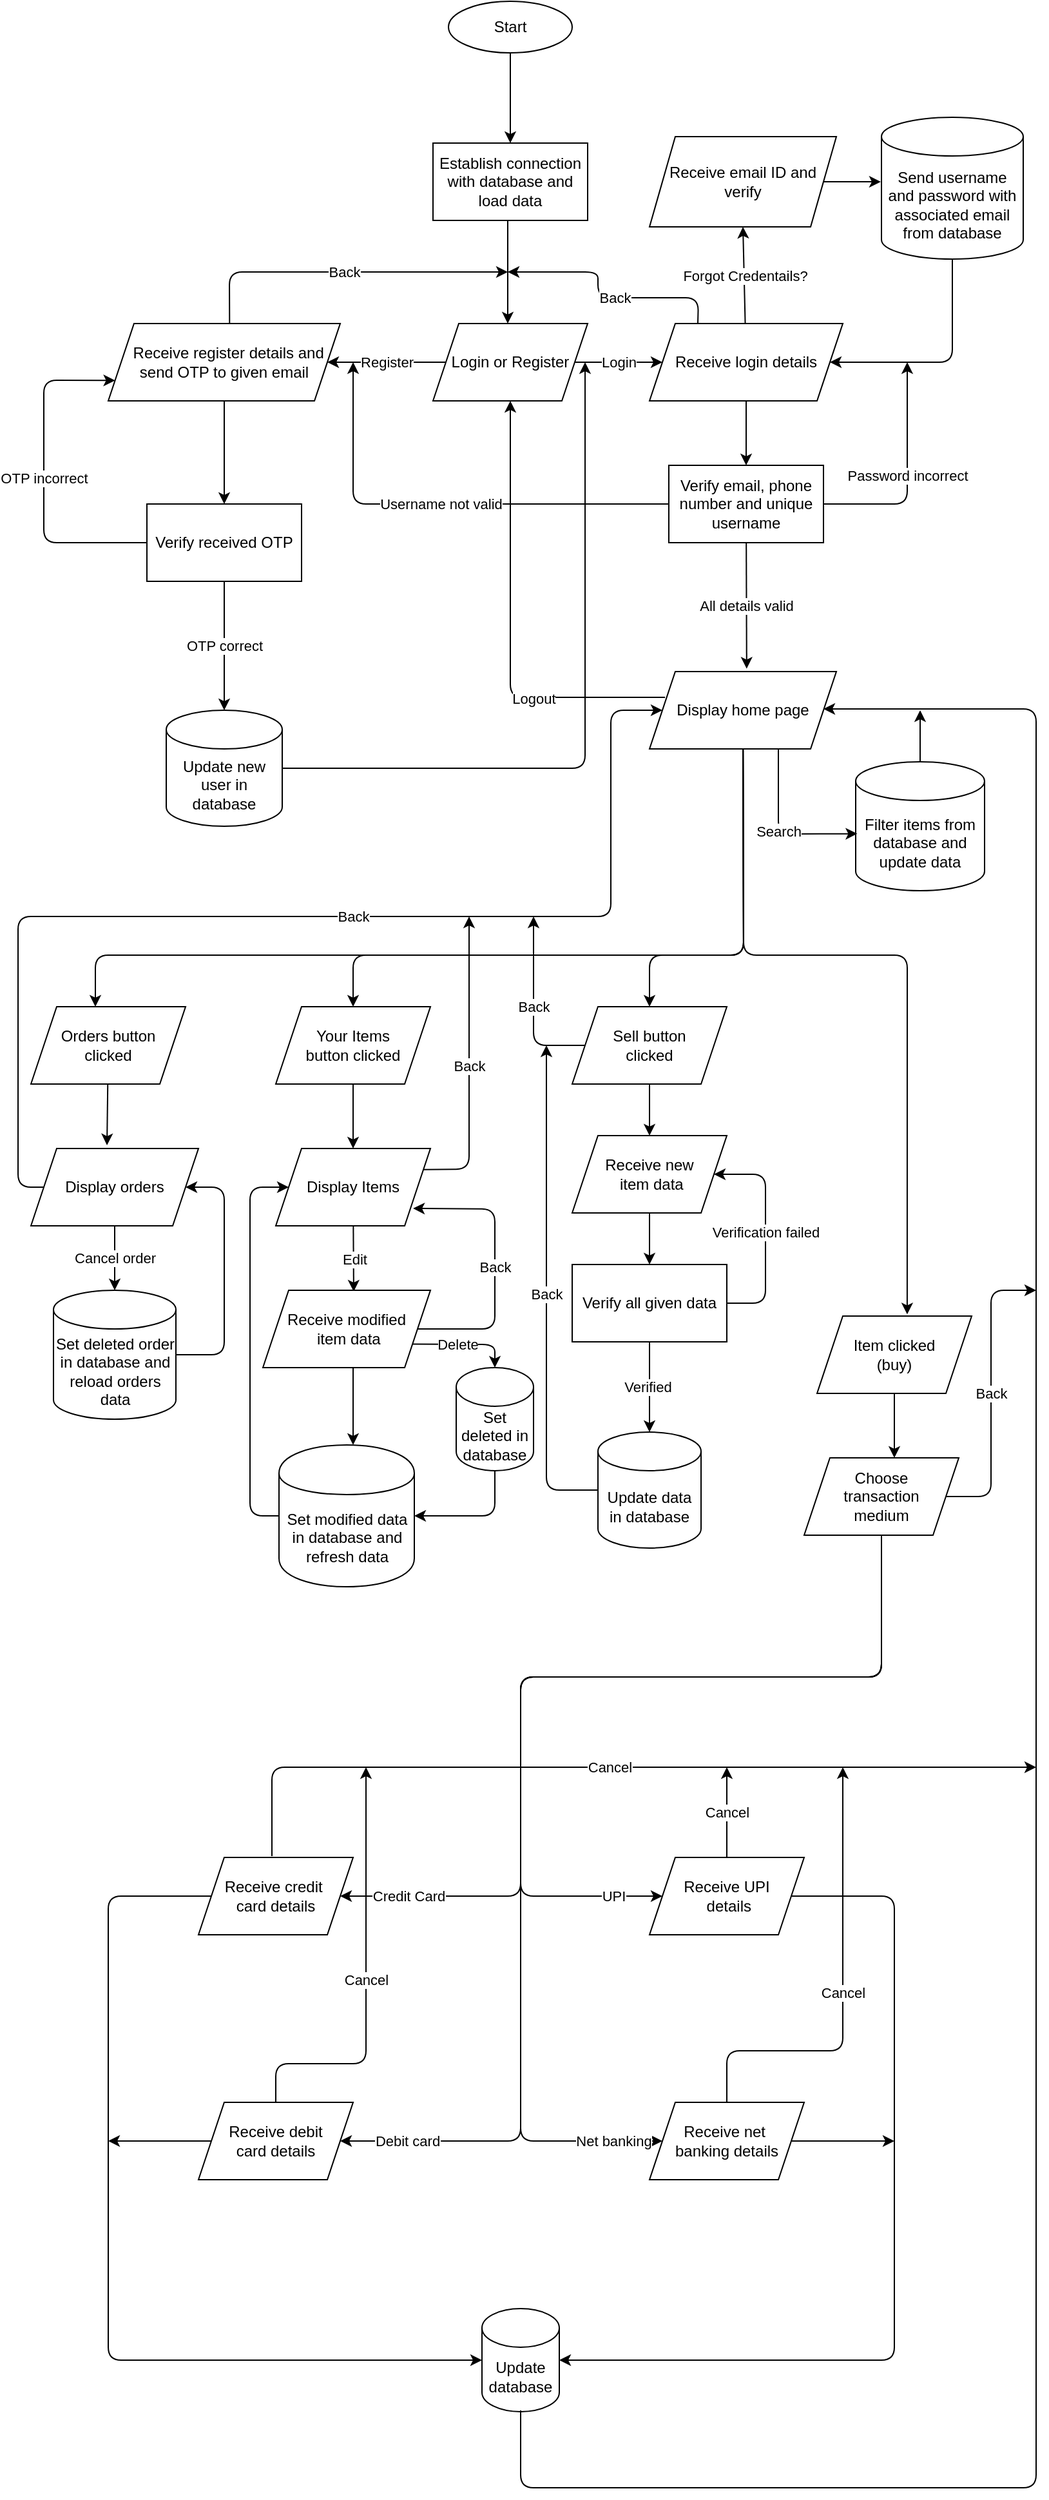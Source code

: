 <mxfile version="15.1.4" type="github">
  <diagram id="v8a2AImK6Y1Kj5C-OFho" name="Page-1">
    <mxGraphModel dx="733" dy="1255" grid="1" gridSize="10" guides="1" tooltips="1" connect="1" arrows="1" fold="1" page="1" pageScale="1" pageWidth="827" pageHeight="1169" background="none" math="0" shadow="0">
      <root>
        <mxCell id="0" />
        <mxCell id="1" parent="0" />
        <mxCell id="FD6uZ6-jMCt1QQ3MNHTS-6" value="" style="edgeStyle=orthogonalEdgeStyle;orthogonalLoop=1;jettySize=auto;html=1;fillColor=#e1d5e7;" parent="1" source="FD6uZ6-jMCt1QQ3MNHTS-4" target="FD6uZ6-jMCt1QQ3MNHTS-5" edge="1">
          <mxGeometry relative="1" as="geometry" />
        </mxCell>
        <mxCell id="FD6uZ6-jMCt1QQ3MNHTS-4" value="Start" style="ellipse;whiteSpace=wrap;html=1;" parent="1" vertex="1">
          <mxGeometry x="354" y="20" width="96" height="40" as="geometry" />
        </mxCell>
        <mxCell id="FD6uZ6-jMCt1QQ3MNHTS-8" value="" style="edgeStyle=orthogonalEdgeStyle;orthogonalLoop=1;jettySize=auto;html=1;" parent="1" source="FD6uZ6-jMCt1QQ3MNHTS-5" target="FD6uZ6-jMCt1QQ3MNHTS-7" edge="1">
          <mxGeometry relative="1" as="geometry">
            <Array as="points">
              <mxPoint x="400" y="230" />
              <mxPoint x="400" y="230" />
            </Array>
          </mxGeometry>
        </mxCell>
        <mxCell id="FD6uZ6-jMCt1QQ3MNHTS-5" value="Establish connection with database and load data" style="whiteSpace=wrap;html=1;" parent="1" vertex="1">
          <mxGeometry x="342" y="130" width="120" height="60" as="geometry" />
        </mxCell>
        <mxCell id="FD6uZ6-jMCt1QQ3MNHTS-7" value="Login or Register" style="shape=parallelogram;perimeter=parallelogramPerimeter;whiteSpace=wrap;html=1;fixedSize=1;" parent="1" vertex="1">
          <mxGeometry x="342" y="270" width="120" height="60" as="geometry" />
        </mxCell>
        <mxCell id="FD6uZ6-jMCt1QQ3MNHTS-27" value="" style="edgeStyle=orthogonalEdgeStyle;orthogonalLoop=1;jettySize=auto;html=1;" parent="1" source="FD6uZ6-jMCt1QQ3MNHTS-9" target="FD6uZ6-jMCt1QQ3MNHTS-26" edge="1">
          <mxGeometry relative="1" as="geometry" />
        </mxCell>
        <mxCell id="FD6uZ6-jMCt1QQ3MNHTS-9" value="Receive login details" style="shape=parallelogram;perimeter=parallelogramPerimeter;whiteSpace=wrap;html=1;fixedSize=1;" parent="1" vertex="1">
          <mxGeometry x="510" y="270" width="150" height="60" as="geometry" />
        </mxCell>
        <mxCell id="FD6uZ6-jMCt1QQ3MNHTS-13" value="" style="endArrow=classic;html=1;exitX=1;exitY=0.5;exitDx=0;exitDy=0;" parent="1" source="FD6uZ6-jMCt1QQ3MNHTS-7" target="FD6uZ6-jMCt1QQ3MNHTS-9" edge="1">
          <mxGeometry relative="1" as="geometry">
            <mxPoint x="460" y="300" as="sourcePoint" />
            <mxPoint x="550" y="299.8" as="targetPoint" />
          </mxGeometry>
        </mxCell>
        <mxCell id="FD6uZ6-jMCt1QQ3MNHTS-14" value="Login" style="edgeLabel;resizable=0;html=1;align=center;verticalAlign=middle;" parent="FD6uZ6-jMCt1QQ3MNHTS-13" connectable="0" vertex="1">
          <mxGeometry relative="1" as="geometry" />
        </mxCell>
        <mxCell id="FD6uZ6-jMCt1QQ3MNHTS-17" value="" style="endArrow=classic;html=1;entryX=0.5;entryY=1;entryDx=0;entryDy=0;" parent="1" source="FD6uZ6-jMCt1QQ3MNHTS-9" target="FD6uZ6-jMCt1QQ3MNHTS-19" edge="1">
          <mxGeometry relative="1" as="geometry">
            <mxPoint x="635" y="170" as="sourcePoint" />
            <mxPoint x="635" y="170" as="targetPoint" />
          </mxGeometry>
        </mxCell>
        <mxCell id="FD6uZ6-jMCt1QQ3MNHTS-18" value="Forgot Credentails?" style="edgeLabel;resizable=0;html=1;align=center;verticalAlign=middle;" parent="FD6uZ6-jMCt1QQ3MNHTS-17" connectable="0" vertex="1">
          <mxGeometry relative="1" as="geometry" />
        </mxCell>
        <mxCell id="FD6uZ6-jMCt1QQ3MNHTS-19" value="Receive email ID and verify" style="shape=parallelogram;perimeter=parallelogramPerimeter;whiteSpace=wrap;html=1;fixedSize=1;" parent="1" vertex="1">
          <mxGeometry x="510" y="125" width="145" height="70" as="geometry" />
        </mxCell>
        <mxCell id="FD6uZ6-jMCt1QQ3MNHTS-22" value="" style="endArrow=classic;html=1;entryX=-0.005;entryY=0.455;entryDx=0;entryDy=0;entryPerimeter=0;" parent="1" source="FD6uZ6-jMCt1QQ3MNHTS-19" target="FD6uZ6-jMCt1QQ3MNHTS-23" edge="1">
          <mxGeometry width="50" height="50" relative="1" as="geometry">
            <mxPoint x="655" y="210" as="sourcePoint" />
            <mxPoint x="700" y="160" as="targetPoint" />
          </mxGeometry>
        </mxCell>
        <mxCell id="FD6uZ6-jMCt1QQ3MNHTS-23" value="Send username and password with associated email from database" style="shape=cylinder3;whiteSpace=wrap;html=1;boundedLbl=1;backgroundOutline=1;size=15;" parent="1" vertex="1">
          <mxGeometry x="690" y="110" width="110" height="110" as="geometry" />
        </mxCell>
        <mxCell id="FD6uZ6-jMCt1QQ3MNHTS-25" value="" style="endArrow=classic;html=1;entryX=1;entryY=0.5;entryDx=0;entryDy=0;exitX=0.5;exitY=1;exitDx=0;exitDy=0;exitPerimeter=0;" parent="1" source="FD6uZ6-jMCt1QQ3MNHTS-23" target="FD6uZ6-jMCt1QQ3MNHTS-9" edge="1">
          <mxGeometry width="50" height="50" relative="1" as="geometry">
            <mxPoint x="755" y="270" as="sourcePoint" />
            <mxPoint x="755" y="290.711" as="targetPoint" />
            <Array as="points">
              <mxPoint x="745" y="300" />
            </Array>
          </mxGeometry>
        </mxCell>
        <mxCell id="FD6uZ6-jMCt1QQ3MNHTS-26" value="Verify email, phone number and unique username" style="whiteSpace=wrap;html=1;" parent="1" vertex="1">
          <mxGeometry x="525" y="380" width="120" height="60" as="geometry" />
        </mxCell>
        <mxCell id="FD6uZ6-jMCt1QQ3MNHTS-30" value="" style="endArrow=classic;html=1;entryX=1;entryY=0.5;entryDx=0;entryDy=0;" parent="1" source="FD6uZ6-jMCt1QQ3MNHTS-7" target="2" edge="1">
          <mxGeometry relative="1" as="geometry">
            <mxPoint x="242" y="300" as="sourcePoint" />
            <mxPoint x="242" y="300" as="targetPoint" />
          </mxGeometry>
        </mxCell>
        <mxCell id="FD6uZ6-jMCt1QQ3MNHTS-31" value="Register" style="edgeLabel;resizable=0;html=1;align=center;verticalAlign=middle;" parent="FD6uZ6-jMCt1QQ3MNHTS-30" connectable="0" vertex="1">
          <mxGeometry relative="1" as="geometry" />
        </mxCell>
        <mxCell id="4" value="" style="edgeStyle=orthogonalEdgeStyle;rounded=0;orthogonalLoop=1;jettySize=auto;html=1;" parent="1" source="2" target="3" edge="1">
          <mxGeometry relative="1" as="geometry" />
        </mxCell>
        <mxCell id="2" value="&amp;nbsp; Receive register details and send OTP to given email" style="shape=parallelogram;perimeter=parallelogramPerimeter;whiteSpace=wrap;html=1;fixedSize=1;" parent="1" vertex="1">
          <mxGeometry x="90" y="270" width="180" height="60" as="geometry" />
        </mxCell>
        <mxCell id="3" value="Verify received OTP" style="whiteSpace=wrap;html=1;" parent="1" vertex="1">
          <mxGeometry x="120" y="410" width="120" height="60" as="geometry" />
        </mxCell>
        <mxCell id="6" value="" style="endArrow=classic;html=1;entryX=0;entryY=0.75;entryDx=0;entryDy=0;" parent="1" source="3" target="2" edge="1">
          <mxGeometry relative="1" as="geometry">
            <mxPoint x="30" y="440" as="sourcePoint" />
            <mxPoint x="30" y="440" as="targetPoint" />
            <Array as="points">
              <mxPoint x="40" y="440" />
              <mxPoint x="40" y="314" />
            </Array>
          </mxGeometry>
        </mxCell>
        <mxCell id="7" value="OTP incorrect" style="edgeLabel;resizable=0;html=1;align=center;verticalAlign=middle;" parent="6" connectable="0" vertex="1">
          <mxGeometry relative="1" as="geometry" />
        </mxCell>
        <mxCell id="9" value="" style="endArrow=classic;html=1;entryX=0.5;entryY=0;entryDx=0;entryDy=0;entryPerimeter=0;" parent="1" source="3" target="18" edge="1">
          <mxGeometry relative="1" as="geometry">
            <mxPoint x="190" y="470" as="sourcePoint" />
            <mxPoint x="190" y="570" as="targetPoint" />
          </mxGeometry>
        </mxCell>
        <mxCell id="10" value="OTP correct" style="edgeLabel;resizable=0;html=1;align=center;verticalAlign=middle;" parent="9" connectable="0" vertex="1">
          <mxGeometry relative="1" as="geometry" />
        </mxCell>
        <mxCell id="11" value="" style="endArrow=classic;html=1;exitX=0.523;exitY=-0.006;exitDx=0;exitDy=0;exitPerimeter=0;" parent="1" source="2" edge="1">
          <mxGeometry relative="1" as="geometry">
            <mxPoint x="190" y="170" as="sourcePoint" />
            <mxPoint x="400" y="230" as="targetPoint" />
            <Array as="points">
              <mxPoint x="184" y="230" />
            </Array>
          </mxGeometry>
        </mxCell>
        <mxCell id="12" value="Back" style="edgeLabel;resizable=0;html=1;align=center;verticalAlign=middle;" parent="11" connectable="0" vertex="1">
          <mxGeometry relative="1" as="geometry" />
        </mxCell>
        <mxCell id="14" value="" style="endArrow=classic;html=1;exitX=0.25;exitY=0;exitDx=0;exitDy=0;" parent="1" source="FD6uZ6-jMCt1QQ3MNHTS-9" edge="1">
          <mxGeometry relative="1" as="geometry">
            <mxPoint x="585" y="170" as="sourcePoint" />
            <mxPoint x="400" y="230" as="targetPoint" />
            <Array as="points">
              <mxPoint x="548" y="250" />
              <mxPoint x="470" y="250" />
              <mxPoint x="470" y="230" />
            </Array>
          </mxGeometry>
        </mxCell>
        <mxCell id="17" value="Back" style="edgeLabel;html=1;align=center;verticalAlign=middle;resizable=0;points=[];" parent="14" vertex="1" connectable="0">
          <mxGeometry x="-0.093" relative="1" as="geometry">
            <mxPoint as="offset" />
          </mxGeometry>
        </mxCell>
        <mxCell id="18" value="Update new user in database" style="shape=cylinder3;whiteSpace=wrap;html=1;boundedLbl=1;backgroundOutline=1;size=15;" parent="1" vertex="1">
          <mxGeometry x="135" y="570" width="90" height="90" as="geometry" />
        </mxCell>
        <mxCell id="30" value="" style="endArrow=classic;html=1;" parent="1" source="FD6uZ6-jMCt1QQ3MNHTS-26" edge="1">
          <mxGeometry relative="1" as="geometry">
            <mxPoint x="425" y="410" as="sourcePoint" />
            <mxPoint x="280" y="300" as="targetPoint" />
            <Array as="points">
              <mxPoint x="280" y="410" />
            </Array>
          </mxGeometry>
        </mxCell>
        <mxCell id="31" value="Username not valid" style="edgeLabel;resizable=0;html=1;align=center;verticalAlign=middle;" parent="30" connectable="0" vertex="1">
          <mxGeometry relative="1" as="geometry" />
        </mxCell>
        <mxCell id="33" value="" style="endArrow=classic;html=1;" parent="1" source="FD6uZ6-jMCt1QQ3MNHTS-26" edge="1">
          <mxGeometry relative="1" as="geometry">
            <mxPoint x="645" y="410" as="sourcePoint" />
            <mxPoint x="710" y="300" as="targetPoint" />
            <Array as="points">
              <mxPoint x="710" y="410" />
            </Array>
          </mxGeometry>
        </mxCell>
        <mxCell id="34" value="Password incorrect" style="edgeLabel;resizable=0;html=1;align=center;verticalAlign=middle;" parent="33" connectable="0" vertex="1">
          <mxGeometry relative="1" as="geometry" />
        </mxCell>
        <mxCell id="36" value="" style="endArrow=classic;html=1;entryX=0.52;entryY=-0.038;entryDx=0;entryDy=0;entryPerimeter=0;" parent="1" source="FD6uZ6-jMCt1QQ3MNHTS-26" target="38" edge="1">
          <mxGeometry relative="1" as="geometry">
            <mxPoint x="585" y="440" as="sourcePoint" />
            <mxPoint x="585" y="540" as="targetPoint" />
          </mxGeometry>
        </mxCell>
        <mxCell id="37" value="All details valid" style="edgeLabel;resizable=0;html=1;align=center;verticalAlign=middle;" parent="36" connectable="0" vertex="1">
          <mxGeometry relative="1" as="geometry" />
        </mxCell>
        <mxCell id="38" value="Display home page" style="shape=parallelogram;perimeter=parallelogramPerimeter;whiteSpace=wrap;html=1;fixedSize=1;" parent="1" vertex="1">
          <mxGeometry x="510" y="540" width="145" height="60" as="geometry" />
        </mxCell>
        <mxCell id="42" value="" style="endArrow=classic;html=1;" parent="1" source="38" edge="1">
          <mxGeometry relative="1" as="geometry">
            <mxPoint x="582.5" y="600" as="sourcePoint" />
            <mxPoint x="80" y="800" as="targetPoint" />
            <Array as="points">
              <mxPoint x="583" y="760" />
              <mxPoint x="80" y="760" />
              <mxPoint x="80" y="780" />
            </Array>
          </mxGeometry>
        </mxCell>
        <mxCell id="46" value="" style="endArrow=classic;html=1;entryX=0.5;entryY=0;entryDx=0;entryDy=0;" parent="1" source="38" target="51" edge="1">
          <mxGeometry relative="1" as="geometry">
            <mxPoint x="582.5" y="600" as="sourcePoint" />
            <mxPoint x="280" y="800" as="targetPoint" />
            <Array as="points">
              <mxPoint x="583" y="760" />
              <mxPoint x="280" y="760" />
            </Array>
          </mxGeometry>
        </mxCell>
        <mxCell id="49" value="" style="endArrow=classic;html=1;entryX=0.5;entryY=0;entryDx=0;entryDy=0;" parent="1" source="38" target="53" edge="1">
          <mxGeometry width="50" height="50" relative="1" as="geometry">
            <mxPoint x="582.5" y="650" as="sourcePoint" />
            <mxPoint x="583" y="800" as="targetPoint" />
            <Array as="points">
              <mxPoint x="583" y="760" />
              <mxPoint x="510" y="760" />
            </Array>
          </mxGeometry>
        </mxCell>
        <mxCell id="50" value="" style="endArrow=classic;html=1;entryX=0.583;entryY=-0.022;entryDx=0;entryDy=0;entryPerimeter=0;" parent="1" source="38" target="54" edge="1">
          <mxGeometry width="50" height="50" relative="1" as="geometry">
            <mxPoint x="582.5" y="650" as="sourcePoint" />
            <mxPoint x="690" y="799" as="targetPoint" />
            <Array as="points">
              <mxPoint x="583" y="760" />
              <mxPoint x="710" y="760" />
            </Array>
          </mxGeometry>
        </mxCell>
        <mxCell id="75" value="" style="edgeStyle=orthogonalEdgeStyle;rounded=0;orthogonalLoop=1;jettySize=auto;html=1;" parent="1" source="51" target="74" edge="1">
          <mxGeometry relative="1" as="geometry" />
        </mxCell>
        <mxCell id="51" value="Your Items &lt;br&gt;button clicked" style="shape=parallelogram;perimeter=parallelogramPerimeter;whiteSpace=wrap;html=1;fixedSize=1;" parent="1" vertex="1">
          <mxGeometry x="220" y="800" width="120" height="60" as="geometry" />
        </mxCell>
        <mxCell id="52" value="Orders button &lt;br&gt;clicked" style="shape=parallelogram;perimeter=parallelogramPerimeter;whiteSpace=wrap;html=1;fixedSize=1;" parent="1" vertex="1">
          <mxGeometry x="30" y="800" width="120" height="60" as="geometry" />
        </mxCell>
        <mxCell id="97" value="" style="edgeStyle=orthogonalEdgeStyle;rounded=0;orthogonalLoop=1;jettySize=auto;html=1;" parent="1" source="53" target="96" edge="1">
          <mxGeometry relative="1" as="geometry" />
        </mxCell>
        <mxCell id="53" value="Sell button&lt;br&gt;clicked" style="shape=parallelogram;perimeter=parallelogramPerimeter;whiteSpace=wrap;html=1;fixedSize=1;" parent="1" vertex="1">
          <mxGeometry x="450" y="800" width="120" height="60" as="geometry" />
        </mxCell>
        <mxCell id="107" value="" style="edgeStyle=orthogonalEdgeStyle;rounded=0;orthogonalLoop=1;jettySize=auto;html=1;" parent="1" source="54" target="106" edge="1">
          <mxGeometry relative="1" as="geometry">
            <Array as="points">
              <mxPoint x="690" y="1100" />
              <mxPoint x="690" y="1100" />
            </Array>
          </mxGeometry>
        </mxCell>
        <mxCell id="54" value="Item clicked&lt;br&gt;(buy)" style="shape=parallelogram;perimeter=parallelogramPerimeter;whiteSpace=wrap;html=1;fixedSize=1;" parent="1" vertex="1">
          <mxGeometry x="640" y="1040" width="120" height="60" as="geometry" />
        </mxCell>
        <mxCell id="60" value="Display orders" style="shape=parallelogram;perimeter=parallelogramPerimeter;whiteSpace=wrap;html=1;fixedSize=1;" parent="1" vertex="1">
          <mxGeometry x="30" y="910" width="130" height="60" as="geometry" />
        </mxCell>
        <mxCell id="64" value="" style="endArrow=classic;html=1;entryX=0;entryY=0.5;entryDx=0;entryDy=0;" parent="1" source="60" target="38" edge="1">
          <mxGeometry relative="1" as="geometry">
            <mxPoint x="-70" y="1060" as="sourcePoint" />
            <mxPoint x="-70" y="1060" as="targetPoint" />
            <Array as="points">
              <mxPoint x="20" y="940" />
              <mxPoint x="20" y="730" />
              <mxPoint x="480" y="730" />
              <mxPoint x="480" y="650" />
              <mxPoint x="480" y="570" />
            </Array>
          </mxGeometry>
        </mxCell>
        <mxCell id="65" value="Back" style="edgeLabel;resizable=0;html=1;align=center;verticalAlign=middle;" parent="64" connectable="0" vertex="1">
          <mxGeometry relative="1" as="geometry">
            <mxPoint x="45" as="offset" />
          </mxGeometry>
        </mxCell>
        <mxCell id="66" value="" style="endArrow=classic;html=1;entryX=0.5;entryY=0;entryDx=0;entryDy=0;entryPerimeter=0;" parent="1" source="60" target="68" edge="1">
          <mxGeometry relative="1" as="geometry">
            <mxPoint x="90" y="1090" as="sourcePoint" />
            <mxPoint x="90" y="1190" as="targetPoint" />
          </mxGeometry>
        </mxCell>
        <mxCell id="67" value="Cancel order" style="edgeLabel;resizable=0;html=1;align=center;verticalAlign=middle;" parent="66" connectable="0" vertex="1">
          <mxGeometry relative="1" as="geometry" />
        </mxCell>
        <mxCell id="68" value="Set deleted order in database and reload orders data" style="shape=cylinder3;whiteSpace=wrap;html=1;boundedLbl=1;backgroundOutline=1;size=15;" parent="1" vertex="1">
          <mxGeometry x="47.5" y="1020" width="95" height="100" as="geometry" />
        </mxCell>
        <mxCell id="71" value="" style="endArrow=classic;html=1;entryX=0.454;entryY=-0.042;entryDx=0;entryDy=0;entryPerimeter=0;" parent="1" source="52" target="60" edge="1">
          <mxGeometry width="50" height="50" relative="1" as="geometry">
            <mxPoint x="90" y="910" as="sourcePoint" />
            <mxPoint x="90" y="930.711" as="targetPoint" />
          </mxGeometry>
        </mxCell>
        <mxCell id="73" value="" style="endArrow=classic;html=1;entryX=1;entryY=0.5;entryDx=0;entryDy=0;" parent="1" source="68" target="60" edge="1">
          <mxGeometry width="50" height="50" relative="1" as="geometry">
            <mxPoint x="142.5" y="1120" as="sourcePoint" />
            <mxPoint x="213.211" y="1070" as="targetPoint" />
            <Array as="points">
              <mxPoint x="180" y="1070" />
              <mxPoint x="180" y="940" />
            </Array>
          </mxGeometry>
        </mxCell>
        <mxCell id="74" value="Display Items" style="shape=parallelogram;perimeter=parallelogramPerimeter;whiteSpace=wrap;html=1;fixedSize=1;" parent="1" vertex="1">
          <mxGeometry x="220" y="910" width="120" height="60" as="geometry" />
        </mxCell>
        <mxCell id="76" value="" style="endArrow=classic;html=1;entryX=0.542;entryY=0.016;entryDx=0;entryDy=0;entryPerimeter=0;" parent="1" source="74" target="78" edge="1">
          <mxGeometry relative="1" as="geometry">
            <mxPoint x="280" y="970" as="sourcePoint" />
            <mxPoint x="280" y="1050" as="targetPoint" />
          </mxGeometry>
        </mxCell>
        <mxCell id="77" value="Edit" style="edgeLabel;resizable=0;html=1;align=center;verticalAlign=middle;" parent="76" connectable="0" vertex="1">
          <mxGeometry relative="1" as="geometry" />
        </mxCell>
        <mxCell id="88" value="" style="edgeStyle=orthogonalEdgeStyle;rounded=0;orthogonalLoop=1;jettySize=auto;html=1;" parent="1" source="78" target="87" edge="1">
          <mxGeometry relative="1" as="geometry">
            <Array as="points">
              <mxPoint x="280" y="1110" />
              <mxPoint x="280" y="1110" />
            </Array>
          </mxGeometry>
        </mxCell>
        <mxCell id="78" value="Receive modified&lt;br&gt;&amp;nbsp;item data" style="shape=parallelogram;perimeter=parallelogramPerimeter;whiteSpace=wrap;html=1;fixedSize=1;" parent="1" vertex="1">
          <mxGeometry x="210" y="1020" width="130" height="60" as="geometry" />
        </mxCell>
        <mxCell id="79" value="" style="endArrow=classic;html=1;entryX=0.5;entryY=0;entryDx=0;entryDy=0;entryPerimeter=0;exitX=1;exitY=0.75;exitDx=0;exitDy=0;" parent="1" source="78" target="81" edge="1">
          <mxGeometry relative="1" as="geometry">
            <mxPoint x="340" y="1050" as="sourcePoint" />
            <mxPoint x="420" y="1050" as="targetPoint" />
            <Array as="points">
              <mxPoint x="390" y="1062" />
            </Array>
          </mxGeometry>
        </mxCell>
        <mxCell id="80" value="Delete" style="edgeLabel;resizable=0;html=1;align=center;verticalAlign=middle;" parent="79" connectable="0" vertex="1">
          <mxGeometry relative="1" as="geometry">
            <mxPoint x="-6" as="offset" />
          </mxGeometry>
        </mxCell>
        <mxCell id="81" value="Set deleted in database" style="shape=cylinder3;whiteSpace=wrap;html=1;boundedLbl=1;backgroundOutline=1;size=15;" parent="1" vertex="1">
          <mxGeometry x="360" y="1080" width="60" height="80" as="geometry" />
        </mxCell>
        <mxCell id="83" value="" style="endArrow=classic;html=1;entryX=0.888;entryY=0.775;entryDx=0;entryDy=0;exitX=1;exitY=0.5;exitDx=0;exitDy=0;entryPerimeter=0;" parent="1" source="78" target="74" edge="1">
          <mxGeometry relative="1" as="geometry">
            <mxPoint x="340" y="1050" as="sourcePoint" />
            <mxPoint x="440" y="1050" as="targetPoint" />
            <Array as="points">
              <mxPoint x="390" y="1050" />
              <mxPoint x="390" y="957" />
            </Array>
          </mxGeometry>
        </mxCell>
        <mxCell id="84" value="Back" style="edgeLabel;resizable=0;html=1;align=center;verticalAlign=middle;" parent="83" connectable="0" vertex="1">
          <mxGeometry relative="1" as="geometry" />
        </mxCell>
        <mxCell id="85" value="" style="endArrow=classic;html=1;exitX=1;exitY=0.25;exitDx=0;exitDy=0;" parent="1" source="74" edge="1">
          <mxGeometry relative="1" as="geometry">
            <mxPoint x="340" y="940" as="sourcePoint" />
            <mxPoint x="370" y="730" as="targetPoint" />
            <Array as="points">
              <mxPoint x="370" y="926" />
            </Array>
          </mxGeometry>
        </mxCell>
        <mxCell id="86" value="Back" style="edgeLabel;resizable=0;html=1;align=center;verticalAlign=middle;" parent="85" connectable="0" vertex="1">
          <mxGeometry relative="1" as="geometry" />
        </mxCell>
        <mxCell id="87" value="Set modified data in database and refresh data" style="shape=cylinder;whiteSpace=wrap;html=1;boundedLbl=1;backgroundOutline=1;" parent="1" vertex="1">
          <mxGeometry x="222.5" y="1140" width="105" height="110" as="geometry" />
        </mxCell>
        <mxCell id="89" value="" style="endArrow=classic;html=1;entryX=0;entryY=0.5;entryDx=0;entryDy=0;" parent="1" source="87" target="74" edge="1">
          <mxGeometry width="50" height="50" relative="1" as="geometry">
            <mxPoint x="151.789" y="1245" as="sourcePoint" />
            <mxPoint x="151.789" y="1195" as="targetPoint" />
            <Array as="points">
              <mxPoint x="200" y="1195" />
              <mxPoint x="200" y="940" />
            </Array>
          </mxGeometry>
        </mxCell>
        <mxCell id="91" value="" style="endArrow=classic;html=1;entryX=1;entryY=0.5;entryDx=0;entryDy=0;" parent="1" source="81" target="87" edge="1">
          <mxGeometry width="50" height="50" relative="1" as="geometry">
            <mxPoint x="402" y="1210" as="sourcePoint" />
            <mxPoint x="331" y="1210" as="targetPoint" />
            <Array as="points">
              <mxPoint x="390" y="1195" />
            </Array>
          </mxGeometry>
        </mxCell>
        <mxCell id="99" value="" style="edgeStyle=orthogonalEdgeStyle;rounded=0;orthogonalLoop=1;jettySize=auto;html=1;" parent="1" source="96" target="98" edge="1">
          <mxGeometry relative="1" as="geometry" />
        </mxCell>
        <mxCell id="96" value="Receive new&lt;br&gt;&amp;nbsp;item data" style="shape=parallelogram;perimeter=parallelogramPerimeter;whiteSpace=wrap;html=1;fixedSize=1;" parent="1" vertex="1">
          <mxGeometry x="450" y="900" width="120" height="60" as="geometry" />
        </mxCell>
        <mxCell id="98" value="Verify all given data" style="rounded=0;whiteSpace=wrap;html=1;" parent="1" vertex="1">
          <mxGeometry x="450" y="1000" width="120" height="60" as="geometry" />
        </mxCell>
        <mxCell id="100" value="" style="endArrow=classic;html=1;entryX=1;entryY=0.5;entryDx=0;entryDy=0;" parent="1" source="98" target="96" edge="1">
          <mxGeometry relative="1" as="geometry">
            <mxPoint x="570" y="1030" as="sourcePoint" />
            <mxPoint x="670" y="1030" as="targetPoint" />
            <Array as="points">
              <mxPoint x="600" y="1030" />
              <mxPoint x="600" y="930" />
            </Array>
          </mxGeometry>
        </mxCell>
        <mxCell id="101" value="Verification failed" style="edgeLabel;resizable=0;html=1;align=center;verticalAlign=middle;" parent="100" connectable="0" vertex="1">
          <mxGeometry relative="1" as="geometry" />
        </mxCell>
        <mxCell id="102" value="Update data in database" style="shape=cylinder3;whiteSpace=wrap;html=1;boundedLbl=1;backgroundOutline=1;size=15;" parent="1" vertex="1">
          <mxGeometry x="470" y="1130" width="80" height="90" as="geometry" />
        </mxCell>
        <mxCell id="104" value="" style="endArrow=classic;html=1;entryX=0.5;entryY=0;entryDx=0;entryDy=0;entryPerimeter=0;" parent="1" source="98" target="102" edge="1">
          <mxGeometry relative="1" as="geometry">
            <mxPoint x="510" y="1060" as="sourcePoint" />
            <mxPoint x="530" y="1110" as="targetPoint" />
          </mxGeometry>
        </mxCell>
        <mxCell id="105" value="Verified&amp;nbsp;" style="edgeLabel;resizable=0;html=1;align=center;verticalAlign=middle;" parent="104" connectable="0" vertex="1">
          <mxGeometry relative="1" as="geometry" />
        </mxCell>
        <mxCell id="106" value="Choose&lt;br&gt;transaction &lt;br&gt;medium" style="shape=parallelogram;perimeter=parallelogramPerimeter;whiteSpace=wrap;html=1;fixedSize=1;" parent="1" vertex="1">
          <mxGeometry x="630" y="1150" width="120" height="60" as="geometry" />
        </mxCell>
        <mxCell id="108" value="" style="endArrow=classic;html=1;" parent="1" source="53" edge="1">
          <mxGeometry relative="1" as="geometry">
            <mxPoint x="350" y="830" as="sourcePoint" />
            <mxPoint x="420" y="730" as="targetPoint" />
            <Array as="points">
              <mxPoint x="420" y="830" />
            </Array>
          </mxGeometry>
        </mxCell>
        <mxCell id="109" value="Back" style="edgeLabel;resizable=0;html=1;align=center;verticalAlign=middle;" parent="108" connectable="0" vertex="1">
          <mxGeometry relative="1" as="geometry" />
        </mxCell>
        <mxCell id="110" value="" style="endArrow=classic;html=1;" parent="1" source="102" edge="1">
          <mxGeometry relative="1" as="geometry">
            <mxPoint x="370" y="1175" as="sourcePoint" />
            <mxPoint x="430" y="830" as="targetPoint" />
            <Array as="points">
              <mxPoint x="430" y="1175" />
            </Array>
          </mxGeometry>
        </mxCell>
        <mxCell id="111" value="Back" style="edgeLabel;resizable=0;html=1;align=center;verticalAlign=middle;" parent="110" connectable="0" vertex="1">
          <mxGeometry relative="1" as="geometry" />
        </mxCell>
        <mxCell id="114" value="" style="endArrow=classic;html=1;" parent="1" source="18" edge="1">
          <mxGeometry width="50" height="50" relative="1" as="geometry">
            <mxPoint x="225" y="665" as="sourcePoint" />
            <mxPoint x="460" y="300" as="targetPoint" />
            <Array as="points">
              <mxPoint x="460" y="615" />
            </Array>
          </mxGeometry>
        </mxCell>
        <mxCell id="120" value="" style="endArrow=classic;html=1;" parent="1" source="106" target="128" edge="1">
          <mxGeometry width="50" height="50" relative="1" as="geometry">
            <mxPoint x="745" y="1010" as="sourcePoint" />
            <mxPoint x="570" y="1490" as="targetPoint" />
            <Array as="points">
              <mxPoint x="690" y="1320" />
              <mxPoint x="410" y="1320" />
              <mxPoint x="410" y="1490" />
            </Array>
          </mxGeometry>
        </mxCell>
        <mxCell id="131" value="UPI" style="edgeLabel;html=1;align=center;verticalAlign=middle;resizable=0;points=[];" parent="120" vertex="1" connectable="0">
          <mxGeometry x="0.922" y="-5" relative="1" as="geometry">
            <mxPoint x="-12" y="-5" as="offset" />
          </mxGeometry>
        </mxCell>
        <mxCell id="121" value="" style="endArrow=classic;html=1;" parent="1" source="106" target="129" edge="1">
          <mxGeometry width="50" height="50" relative="1" as="geometry">
            <mxPoint x="745" y="1010" as="sourcePoint" />
            <mxPoint x="220" y="1490" as="targetPoint" />
            <Array as="points">
              <mxPoint x="690" y="1320" />
              <mxPoint x="410" y="1320" />
              <mxPoint x="410" y="1490" />
            </Array>
          </mxGeometry>
        </mxCell>
        <mxCell id="132" value="Credit Card" style="edgeLabel;html=1;align=center;verticalAlign=middle;resizable=0;points=[];" parent="121" vertex="1" connectable="0">
          <mxGeometry x="0.884" y="-1" relative="1" as="geometry">
            <mxPoint x="12" y="1" as="offset" />
          </mxGeometry>
        </mxCell>
        <mxCell id="122" value="" style="endArrow=classic;html=1;" parent="1" source="106" target="130" edge="1">
          <mxGeometry width="50" height="50" relative="1" as="geometry">
            <mxPoint x="745" y="1010" as="sourcePoint" />
            <mxPoint x="570" y="1910" as="targetPoint" />
            <Array as="points">
              <mxPoint x="690" y="1320" />
              <mxPoint x="410" y="1320" />
              <mxPoint x="410" y="1680" />
            </Array>
          </mxGeometry>
        </mxCell>
        <mxCell id="133" value="Net banking" style="edgeLabel;html=1;align=center;verticalAlign=middle;resizable=0;points=[];" parent="122" vertex="1" connectable="0">
          <mxGeometry x="0.921" relative="1" as="geometry">
            <mxPoint x="-4" as="offset" />
          </mxGeometry>
        </mxCell>
        <mxCell id="123" value="" style="endArrow=classic;html=1;shadow=0;" parent="1" source="106" target="135" edge="1">
          <mxGeometry width="50" height="50" relative="1" as="geometry">
            <mxPoint x="745" y="1010" as="sourcePoint" />
            <mxPoint x="270" y="1680" as="targetPoint" />
            <Array as="points">
              <mxPoint x="690" y="1320" />
              <mxPoint x="410" y="1320" />
              <mxPoint x="410" y="1680" />
            </Array>
          </mxGeometry>
        </mxCell>
        <mxCell id="134" value="Debit card" style="edgeLabel;html=1;align=center;verticalAlign=middle;resizable=0;points=[];" parent="123" vertex="1" connectable="0">
          <mxGeometry x="0.86" y="-3" relative="1" as="geometry">
            <mxPoint x="-11" y="3" as="offset" />
          </mxGeometry>
        </mxCell>
        <mxCell id="128" value="Receive UPI&lt;br&gt;&amp;nbsp;details" style="shape=parallelogram;perimeter=parallelogramPerimeter;whiteSpace=wrap;html=1;fixedSize=1;" parent="1" vertex="1">
          <mxGeometry x="510" y="1460" width="120" height="60" as="geometry" />
        </mxCell>
        <mxCell id="129" value="Receive credit&amp;nbsp;&lt;br&gt;card details" style="shape=parallelogram;perimeter=parallelogramPerimeter;whiteSpace=wrap;html=1;fixedSize=1;" parent="1" vertex="1">
          <mxGeometry x="160" y="1460" width="120" height="60" as="geometry" />
        </mxCell>
        <mxCell id="130" value="Receive net&amp;nbsp;&lt;br&gt;banking details" style="shape=parallelogram;perimeter=parallelogramPerimeter;whiteSpace=wrap;html=1;fixedSize=1;" parent="1" vertex="1">
          <mxGeometry x="510" y="1650.0" width="120" height="60" as="geometry" />
        </mxCell>
        <mxCell id="135" value="Receive debit&lt;br&gt;card details" style="shape=parallelogram;perimeter=parallelogramPerimeter;whiteSpace=wrap;html=1;fixedSize=1;" parent="1" vertex="1">
          <mxGeometry x="160" y="1650" width="120" height="60" as="geometry" />
        </mxCell>
        <mxCell id="136" value="Update database" style="shape=cylinder3;whiteSpace=wrap;html=1;boundedLbl=1;backgroundOutline=1;size=15;" parent="1" vertex="1">
          <mxGeometry x="380" y="1810" width="60" height="80" as="geometry" />
        </mxCell>
        <mxCell id="137" value="" style="endArrow=classic;html=1;entryX=0;entryY=0.5;entryDx=0;entryDy=0;entryPerimeter=0;" parent="1" source="129" target="136" edge="1">
          <mxGeometry width="50" height="50" relative="1" as="geometry">
            <mxPoint x="89.289" y="1540" as="sourcePoint" />
            <mxPoint x="89.289" y="1490" as="targetPoint" />
            <Array as="points">
              <mxPoint x="90" y="1490" />
              <mxPoint x="90" y="1850" />
            </Array>
          </mxGeometry>
        </mxCell>
        <mxCell id="138" value="" style="endArrow=classic;html=1;" parent="1" source="135" edge="1">
          <mxGeometry width="50" height="50" relative="1" as="geometry">
            <mxPoint x="79.289" y="1730" as="sourcePoint" />
            <mxPoint x="90" y="1680" as="targetPoint" />
          </mxGeometry>
        </mxCell>
        <mxCell id="139" value="" style="endArrow=classic;html=1;entryX=1;entryY=0.5;entryDx=0;entryDy=0;entryPerimeter=0;" parent="1" source="128" target="136" edge="1">
          <mxGeometry width="50" height="50" relative="1" as="geometry">
            <mxPoint x="630" y="1540" as="sourcePoint" />
            <mxPoint x="700.711" y="1490" as="targetPoint" />
            <Array as="points">
              <mxPoint x="700" y="1490" />
              <mxPoint x="700" y="1850" />
            </Array>
          </mxGeometry>
        </mxCell>
        <mxCell id="141" value="" style="endArrow=classic;html=1;" parent="1" source="130" edge="1">
          <mxGeometry width="50" height="50" relative="1" as="geometry">
            <mxPoint x="630" y="1730.0" as="sourcePoint" />
            <mxPoint x="700" y="1680" as="targetPoint" />
          </mxGeometry>
        </mxCell>
        <mxCell id="142" value="" style="endArrow=classic;html=1;entryX=1;entryY=0.5;entryDx=0;entryDy=0;" parent="1" edge="1">
          <mxGeometry width="50" height="50" relative="1" as="geometry">
            <mxPoint x="410" y="1889" as="sourcePoint" />
            <mxPoint x="645" y="569" as="targetPoint" />
            <Array as="points">
              <mxPoint x="410" y="1949" />
              <mxPoint x="810" y="1949" />
              <mxPoint x="810" y="569" />
            </Array>
          </mxGeometry>
        </mxCell>
        <mxCell id="143" value="" style="endArrow=classic;html=1;" parent="1" edge="1">
          <mxGeometry relative="1" as="geometry">
            <mxPoint x="217" y="1459" as="sourcePoint" />
            <mxPoint x="810" y="1390" as="targetPoint" />
            <Array as="points">
              <mxPoint x="217" y="1390" />
            </Array>
          </mxGeometry>
        </mxCell>
        <mxCell id="144" value="Cancel" style="edgeLabel;resizable=0;html=1;align=center;verticalAlign=middle;" parent="143" connectable="0" vertex="1">
          <mxGeometry relative="1" as="geometry" />
        </mxCell>
        <mxCell id="145" value="" style="endArrow=classic;html=1;" parent="1" source="128" edge="1">
          <mxGeometry relative="1" as="geometry">
            <mxPoint x="570" y="1360" as="sourcePoint" />
            <mxPoint x="570" y="1390" as="targetPoint" />
          </mxGeometry>
        </mxCell>
        <mxCell id="146" value="Cancel" style="edgeLabel;resizable=0;html=1;align=center;verticalAlign=middle;" parent="145" connectable="0" vertex="1">
          <mxGeometry relative="1" as="geometry" />
        </mxCell>
        <mxCell id="147" value="" style="endArrow=classic;html=1;" parent="1" source="130" edge="1">
          <mxGeometry relative="1" as="geometry">
            <mxPoint x="570" y="1550.0" as="sourcePoint" />
            <mxPoint x="660" y="1390" as="targetPoint" />
            <Array as="points">
              <mxPoint x="570" y="1610" />
              <mxPoint x="660" y="1610" />
            </Array>
          </mxGeometry>
        </mxCell>
        <mxCell id="148" value="Cancel" style="edgeLabel;resizable=0;html=1;align=center;verticalAlign=middle;" parent="147" connectable="0" vertex="1">
          <mxGeometry relative="1" as="geometry" />
        </mxCell>
        <mxCell id="149" value="" style="endArrow=classic;html=1;" parent="1" source="135" edge="1">
          <mxGeometry relative="1" as="geometry">
            <mxPoint x="220" y="1550" as="sourcePoint" />
            <mxPoint x="290" y="1390" as="targetPoint" />
            <Array as="points">
              <mxPoint x="220" y="1620" />
              <mxPoint x="290" y="1620" />
            </Array>
          </mxGeometry>
        </mxCell>
        <mxCell id="150" value="Cancel" style="edgeLabel;resizable=0;html=1;align=center;verticalAlign=middle;" parent="149" connectable="0" vertex="1">
          <mxGeometry relative="1" as="geometry" />
        </mxCell>
        <mxCell id="151" value="" style="endArrow=classic;html=1;exitX=1;exitY=0.5;exitDx=0;exitDy=0;" parent="1" source="106" edge="1">
          <mxGeometry relative="1" as="geometry">
            <mxPoint x="760" y="960" as="sourcePoint" />
            <mxPoint x="810" y="1020" as="targetPoint" />
            <Array as="points">
              <mxPoint x="775" y="1180" />
              <mxPoint x="775" y="1020" />
            </Array>
          </mxGeometry>
        </mxCell>
        <mxCell id="152" value="Back" style="edgeLabel;resizable=0;html=1;align=center;verticalAlign=middle;" parent="151" connectable="0" vertex="1">
          <mxGeometry relative="1" as="geometry" />
        </mxCell>
        <mxCell id="154" value="Filter items from database and update data" style="shape=cylinder3;whiteSpace=wrap;html=1;boundedLbl=1;backgroundOutline=1;size=15;" parent="1" vertex="1">
          <mxGeometry x="670" y="610" width="100" height="100" as="geometry" />
        </mxCell>
        <mxCell id="155" value="" style="endArrow=classic;html=1;entryX=0.012;entryY=0.558;entryDx=0;entryDy=0;entryPerimeter=0;" parent="1" target="154" edge="1">
          <mxGeometry relative="1" as="geometry">
            <mxPoint x="610" y="600" as="sourcePoint" />
            <mxPoint x="710" y="600" as="targetPoint" />
            <Array as="points">
              <mxPoint x="610" y="666" />
            </Array>
          </mxGeometry>
        </mxCell>
        <mxCell id="156" value="Search" style="edgeLabel;resizable=0;html=1;align=center;verticalAlign=middle;" parent="155" connectable="0" vertex="1">
          <mxGeometry relative="1" as="geometry" />
        </mxCell>
        <mxCell id="158" value="" style="endArrow=classic;html=1;" parent="1" source="154" edge="1">
          <mxGeometry width="50" height="50" relative="1" as="geometry">
            <mxPoint x="720" y="589.289" as="sourcePoint" />
            <mxPoint x="720" y="570" as="targetPoint" />
          </mxGeometry>
        </mxCell>
        <mxCell id="159" value="" style="endArrow=classic;html=1;exitX=0.083;exitY=0.333;exitDx=0;exitDy=0;entryX=0.5;entryY=1;entryDx=0;entryDy=0;exitPerimeter=0;" parent="1" source="38" target="FD6uZ6-jMCt1QQ3MNHTS-7" edge="1">
          <mxGeometry width="50" height="50" relative="1" as="geometry">
            <mxPoint x="470" y="550" as="sourcePoint" />
            <mxPoint x="490" y="460" as="targetPoint" />
            <Array as="points">
              <mxPoint x="402" y="560" />
            </Array>
          </mxGeometry>
        </mxCell>
        <mxCell id="160" value="Logout" style="edgeLabel;html=1;align=center;verticalAlign=middle;resizable=0;points=[];" parent="159" vertex="1" connectable="0">
          <mxGeometry x="-0.418" y="1" relative="1" as="geometry">
            <mxPoint as="offset" />
          </mxGeometry>
        </mxCell>
      </root>
    </mxGraphModel>
  </diagram>
</mxfile>
